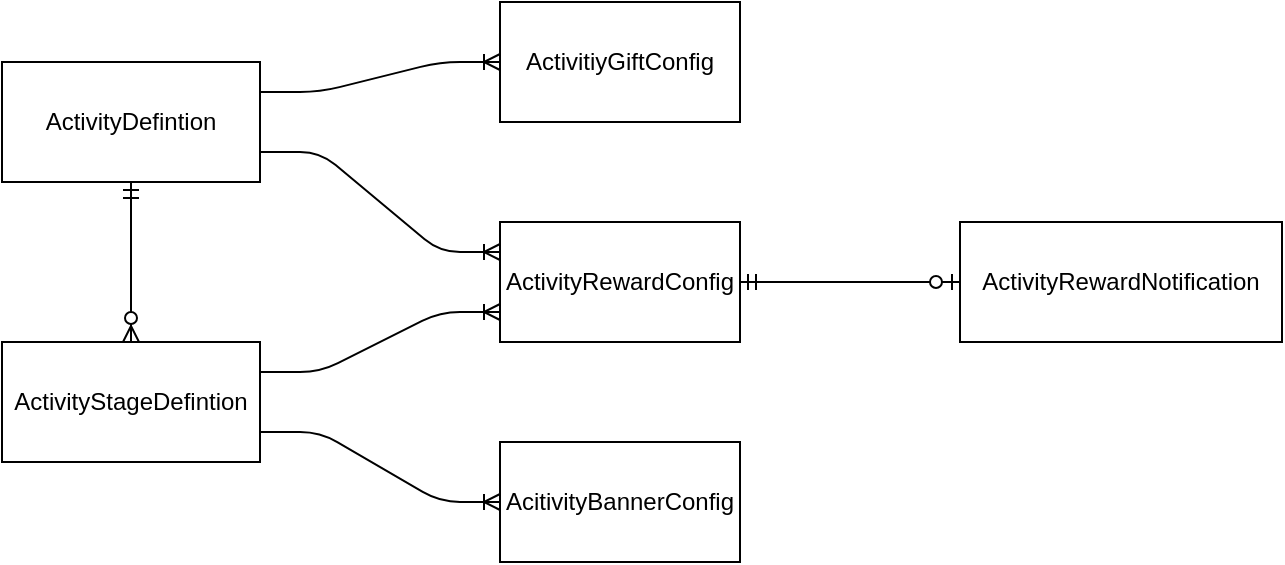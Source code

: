<mxfile version="14.8.0" type="github">
  <diagram id="R2lEEEUBdFMjLlhIrx00" name="Page-1">
    <mxGraphModel dx="946" dy="761" grid="1" gridSize="10" guides="1" tooltips="1" connect="1" arrows="1" fold="1" page="1" pageScale="1" pageWidth="850" pageHeight="1100" math="0" shadow="0" extFonts="Permanent Marker^https://fonts.googleapis.com/css?family=Permanent+Marker">
      <root>
        <mxCell id="0" />
        <mxCell id="1" parent="0" />
        <mxCell id="6lbe-jNN2M312q7avVb3-1" value="ActivityDefintion" style="rounded=0;whiteSpace=wrap;html=1;" parent="1" vertex="1">
          <mxGeometry x="120" y="210" width="129" height="60" as="geometry" />
        </mxCell>
        <mxCell id="6lbe-jNN2M312q7avVb3-2" value="ActivitiyGiftConfig" style="rounded=0;whiteSpace=wrap;html=1;" parent="1" vertex="1">
          <mxGeometry x="369" y="180" width="120" height="60" as="geometry" />
        </mxCell>
        <mxCell id="6lbe-jNN2M312q7avVb3-3" value="" style="edgeStyle=entityRelationEdgeStyle;fontSize=12;html=1;endArrow=ERoneToMany;exitX=1;exitY=0.25;exitDx=0;exitDy=0;" parent="1" source="6lbe-jNN2M312q7avVb3-1" edge="1">
          <mxGeometry width="100" height="100" relative="1" as="geometry">
            <mxPoint x="269" y="310" as="sourcePoint" />
            <mxPoint x="369" y="210" as="targetPoint" />
          </mxGeometry>
        </mxCell>
        <mxCell id="6lbe-jNN2M312q7avVb3-4" value="ActivityRewardConfig" style="rounded=0;whiteSpace=wrap;html=1;" parent="1" vertex="1">
          <mxGeometry x="369" y="290" width="120" height="60" as="geometry" />
        </mxCell>
        <mxCell id="6lbe-jNN2M312q7avVb3-5" value="" style="edgeStyle=entityRelationEdgeStyle;fontSize=12;html=1;endArrow=ERoneToMany;entryX=0;entryY=0.25;entryDx=0;entryDy=0;exitX=1;exitY=0.75;exitDx=0;exitDy=0;" parent="1" source="6lbe-jNN2M312q7avVb3-1" target="6lbe-jNN2M312q7avVb3-4" edge="1">
          <mxGeometry width="100" height="100" relative="1" as="geometry">
            <mxPoint x="269" y="420" as="sourcePoint" />
            <mxPoint x="359" y="305" as="targetPoint" />
          </mxGeometry>
        </mxCell>
        <mxCell id="6lbe-jNN2M312q7avVb3-8" value="ActivityStageDefintion" style="rounded=0;whiteSpace=wrap;html=1;" parent="1" vertex="1">
          <mxGeometry x="120" y="350" width="129" height="60" as="geometry" />
        </mxCell>
        <mxCell id="6lbe-jNN2M312q7avVb3-12" value="" style="edgeStyle=entityRelationEdgeStyle;fontSize=12;html=1;endArrow=ERoneToMany;exitX=1;exitY=0.25;exitDx=0;exitDy=0;entryX=0;entryY=0.75;entryDx=0;entryDy=0;" parent="1" source="6lbe-jNN2M312q7avVb3-8" target="6lbe-jNN2M312q7avVb3-4" edge="1">
          <mxGeometry width="100" height="100" relative="1" as="geometry">
            <mxPoint x="369" y="440" as="sourcePoint" />
            <mxPoint x="419" y="380" as="targetPoint" />
          </mxGeometry>
        </mxCell>
        <mxCell id="6lbe-jNN2M312q7avVb3-13" value="ActivityRewardNotification" style="rounded=0;whiteSpace=wrap;html=1;" parent="1" vertex="1">
          <mxGeometry x="599" y="290" width="161" height="60" as="geometry" />
        </mxCell>
        <mxCell id="6lbe-jNN2M312q7avVb3-14" value="" style="edgeStyle=entityRelationEdgeStyle;fontSize=12;html=1;endArrow=ERzeroToOne;startArrow=ERmandOne;entryX=0;entryY=0.5;entryDx=0;entryDy=0;exitX=1;exitY=0.5;exitDx=0;exitDy=0;" parent="1" source="6lbe-jNN2M312q7avVb3-4" target="6lbe-jNN2M312q7avVb3-13" edge="1">
          <mxGeometry width="100" height="100" relative="1" as="geometry">
            <mxPoint x="519" y="500" as="sourcePoint" />
            <mxPoint x="619" y="400" as="targetPoint" />
          </mxGeometry>
        </mxCell>
        <mxCell id="6lbe-jNN2M312q7avVb3-15" value="AcitivityBannerConfig" style="rounded=0;whiteSpace=wrap;html=1;" parent="1" vertex="1">
          <mxGeometry x="369" y="400" width="120" height="60" as="geometry" />
        </mxCell>
        <mxCell id="6lbe-jNN2M312q7avVb3-17" value="" style="edgeStyle=entityRelationEdgeStyle;fontSize=12;html=1;endArrow=ERoneToMany;exitX=1;exitY=0.75;exitDx=0;exitDy=0;entryX=0;entryY=0.5;entryDx=0;entryDy=0;" parent="1" source="6lbe-jNN2M312q7avVb3-8" target="6lbe-jNN2M312q7avVb3-15" edge="1">
          <mxGeometry width="100" height="100" relative="1" as="geometry">
            <mxPoint x="299" y="470" as="sourcePoint" />
            <mxPoint x="399" y="370" as="targetPoint" />
          </mxGeometry>
        </mxCell>
        <mxCell id="6lbe-jNN2M312q7avVb3-18" value="" style="fontSize=12;html=1;endArrow=ERzeroToMany;startArrow=ERmandOne;entryX=0.5;entryY=0;entryDx=0;entryDy=0;exitX=0.5;exitY=1;exitDx=0;exitDy=0;" parent="1" source="6lbe-jNN2M312q7avVb3-1" target="6lbe-jNN2M312q7avVb3-8" edge="1">
          <mxGeometry width="100" height="100" relative="1" as="geometry">
            <mxPoint x="29" y="350" as="sourcePoint" />
            <mxPoint x="229" y="580" as="targetPoint" />
          </mxGeometry>
        </mxCell>
      </root>
    </mxGraphModel>
  </diagram>
</mxfile>
